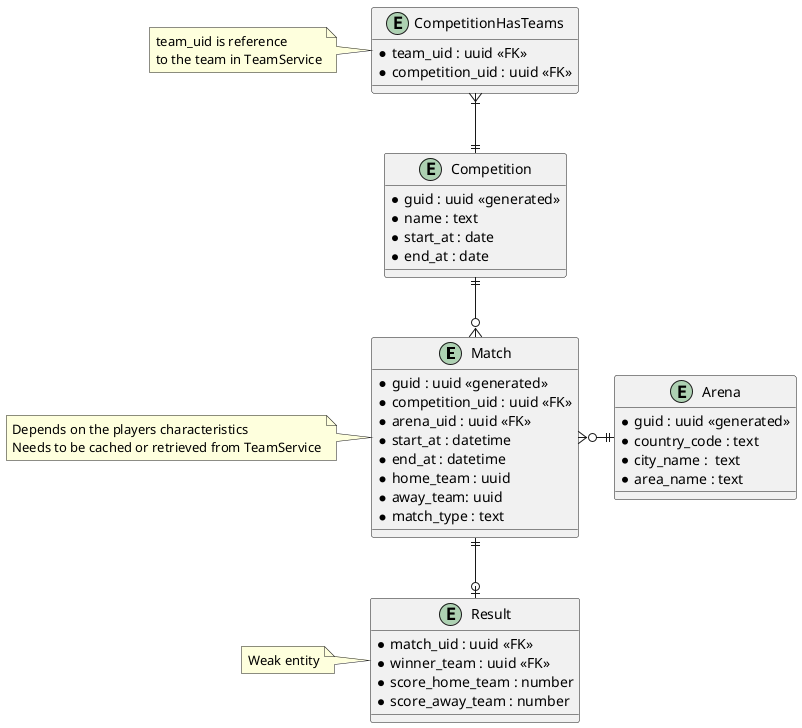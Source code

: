     @startuml

entity Match {
    * guid : uuid <<generated>>
    * competition_uid : uuid <<FK>>
    * arena_uid : uuid <<FK>>
    * start_at : datetime
    * end_at : datetime
    * home_team : uuid
    * away_team: uuid
    * match_type : text
}

entity Arena {
    * guid : uuid <<generated>>
    * country_code : text
    * city_name :  text
    * area_name : text
}

entity Result {
    * match_uid : uuid <<FK>>
    * winner_team : uuid <<FK>>
    * score_home_team : number
    * score_away_team : number
}

entity CompetitionHasTeams {
    * team_uid : uuid <<FK>>
    * competition_uid : uuid <<FK>>
}

entity Competition {
    * guid : uuid <<generated>>
    * name : text
    * start_at : date
    * end_at : date
}

CompetitionHasTeams }|--|| Competition
Match ||--o| Result
Competition ||--o{ Match
Match }o--right|| Arena

note left of CompetitionHasTeams : team_uid is reference \nto the team in TeamService
note left of Match : Depends on the players characteristics\nNeeds to be cached or retrieved from TeamService
note left of Result : Weak entity

@enduml